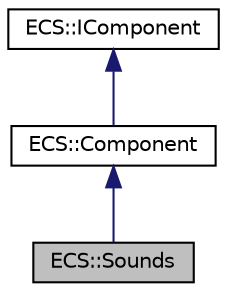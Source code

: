 digraph "ECS::Sounds"
{
 // LATEX_PDF_SIZE
  edge [fontname="Helvetica",fontsize="10",labelfontname="Helvetica",labelfontsize="10"];
  node [fontname="Helvetica",fontsize="10",shape=record];
  Node1 [label="ECS::Sounds",height=0.2,width=0.4,color="black", fillcolor="grey75", style="filled", fontcolor="black",tooltip=" "];
  Node2 -> Node1 [dir="back",color="midnightblue",fontsize="10",style="solid",fontname="Helvetica"];
  Node2 [label="ECS::Component",height=0.2,width=0.4,color="black", fillcolor="white", style="filled",URL="$classECS_1_1Component.html",tooltip=" "];
  Node3 -> Node2 [dir="back",color="midnightblue",fontsize="10",style="solid",fontname="Helvetica"];
  Node3 [label="ECS::IComponent",height=0.2,width=0.4,color="black", fillcolor="white", style="filled",URL="$classECS_1_1IComponent.html",tooltip=" "];
}
